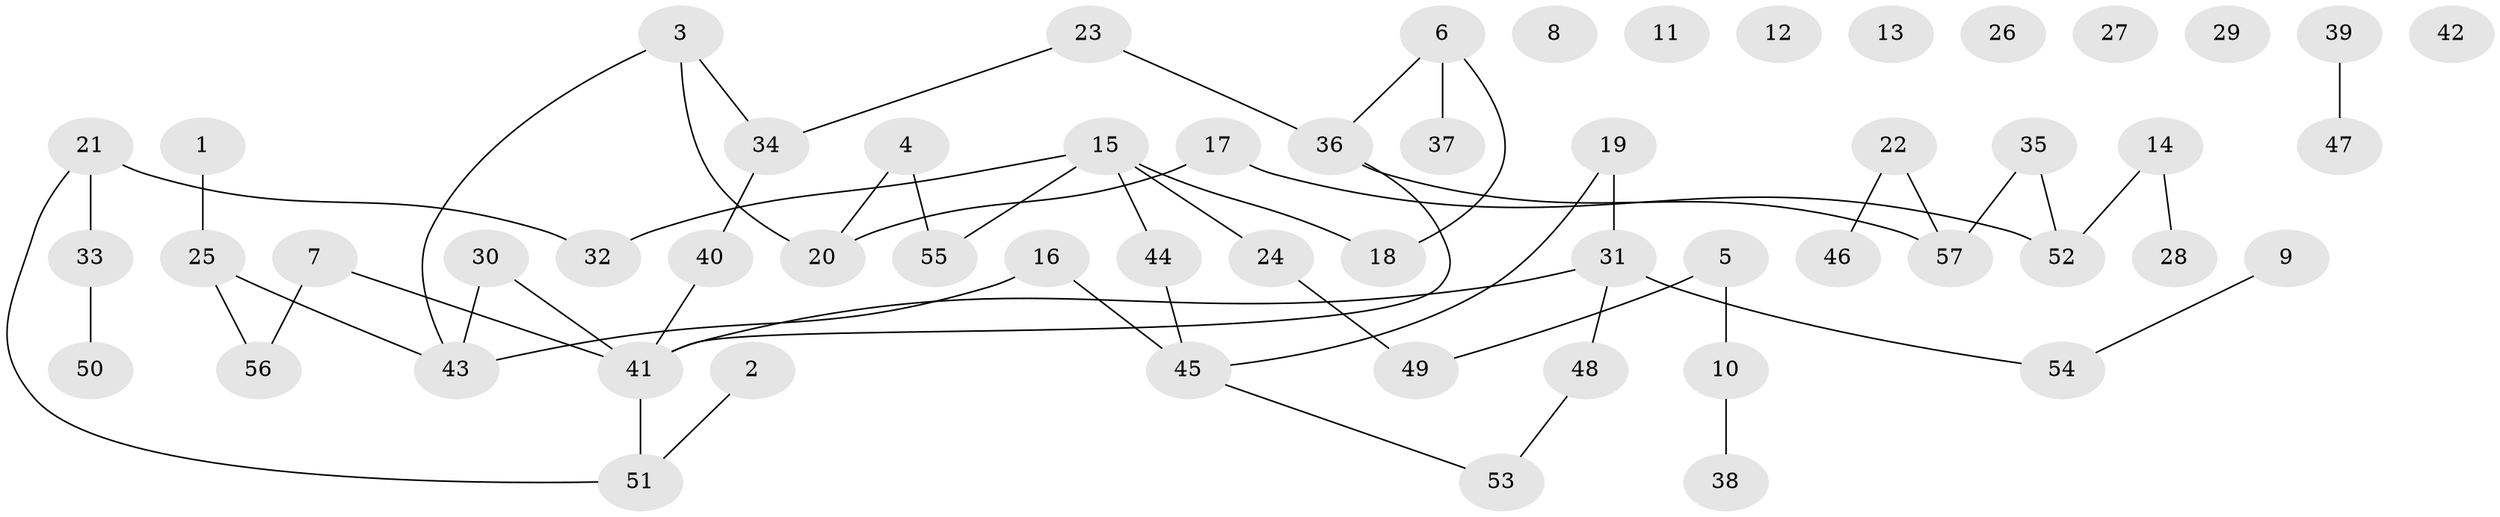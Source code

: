 // Generated by graph-tools (version 1.1) at 2025/25/03/09/25 03:25:14]
// undirected, 57 vertices, 56 edges
graph export_dot {
graph [start="1"]
  node [color=gray90,style=filled];
  1;
  2;
  3;
  4;
  5;
  6;
  7;
  8;
  9;
  10;
  11;
  12;
  13;
  14;
  15;
  16;
  17;
  18;
  19;
  20;
  21;
  22;
  23;
  24;
  25;
  26;
  27;
  28;
  29;
  30;
  31;
  32;
  33;
  34;
  35;
  36;
  37;
  38;
  39;
  40;
  41;
  42;
  43;
  44;
  45;
  46;
  47;
  48;
  49;
  50;
  51;
  52;
  53;
  54;
  55;
  56;
  57;
  1 -- 25;
  2 -- 51;
  3 -- 20;
  3 -- 34;
  3 -- 43;
  4 -- 20;
  4 -- 55;
  5 -- 10;
  5 -- 49;
  6 -- 18;
  6 -- 36;
  6 -- 37;
  7 -- 41;
  7 -- 56;
  9 -- 54;
  10 -- 38;
  14 -- 28;
  14 -- 52;
  15 -- 18;
  15 -- 24;
  15 -- 32;
  15 -- 44;
  15 -- 55;
  16 -- 43;
  16 -- 45;
  17 -- 20;
  17 -- 52;
  19 -- 31;
  19 -- 45;
  21 -- 32;
  21 -- 33;
  21 -- 51;
  22 -- 46;
  22 -- 57;
  23 -- 34;
  23 -- 36;
  24 -- 49;
  25 -- 43;
  25 -- 56;
  30 -- 41;
  30 -- 43;
  31 -- 41;
  31 -- 48;
  31 -- 54;
  33 -- 50;
  34 -- 40;
  35 -- 52;
  35 -- 57;
  36 -- 41;
  36 -- 57;
  39 -- 47;
  40 -- 41;
  41 -- 51;
  44 -- 45;
  45 -- 53;
  48 -- 53;
}
